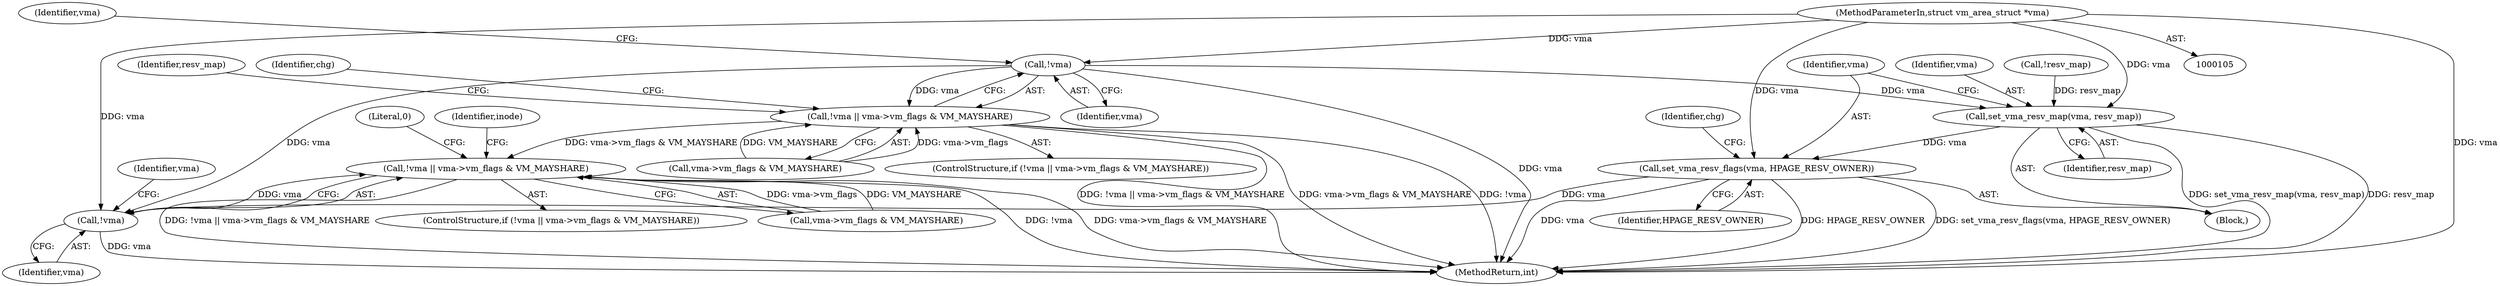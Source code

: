 digraph "0_linux_90481622d75715bfcb68501280a917dbfe516029_6@pointer" {
"1000127" [label="(Call,!vma)"];
"1000109" [label="(MethodParameterIn,struct vm_area_struct *vma)"];
"1000126" [label="(Call,!vma || vma->vm_flags & VM_MAYSHARE)"];
"1000201" [label="(Call,!vma || vma->vm_flags & VM_MAYSHARE)"];
"1000162" [label="(Call,set_vma_resv_map(vma, resv_map))"];
"1000165" [label="(Call,set_vma_resv_flags(vma, HPAGE_RESV_OWNER))"];
"1000202" [label="(Call,!vma)"];
"1000127" [label="(Call,!vma)"];
"1000203" [label="(Identifier,vma)"];
"1000163" [label="(Identifier,vma)"];
"1000170" [label="(Identifier,chg)"];
"1000219" [label="(Literal,0)"];
"1000200" [label="(ControlStructure,if (!vma || vma->vm_flags & VM_MAYSHARE))"];
"1000131" [label="(Identifier,vma)"];
"1000126" [label="(Call,!vma || vma->vm_flags & VM_MAYSHARE)"];
"1000152" [label="(Call,!resv_map)"];
"1000162" [label="(Call,set_vma_resv_map(vma, resv_map))"];
"1000128" [label="(Identifier,vma)"];
"1000202" [label="(Call,!vma)"];
"1000149" [label="(Identifier,resv_map)"];
"1000109" [label="(MethodParameterIn,struct vm_area_struct *vma)"];
"1000129" [label="(Call,vma->vm_flags & VM_MAYSHARE)"];
"1000125" [label="(ControlStructure,if (!vma || vma->vm_flags & VM_MAYSHARE))"];
"1000146" [label="(Block,)"];
"1000213" [label="(Identifier,inode)"];
"1000220" [label="(MethodReturn,int)"];
"1000201" [label="(Call,!vma || vma->vm_flags & VM_MAYSHARE)"];
"1000166" [label="(Identifier,vma)"];
"1000135" [label="(Identifier,chg)"];
"1000165" [label="(Call,set_vma_resv_flags(vma, HPAGE_RESV_OWNER))"];
"1000204" [label="(Call,vma->vm_flags & VM_MAYSHARE)"];
"1000167" [label="(Identifier,HPAGE_RESV_OWNER)"];
"1000164" [label="(Identifier,resv_map)"];
"1000206" [label="(Identifier,vma)"];
"1000127" -> "1000126"  [label="AST: "];
"1000127" -> "1000128"  [label="CFG: "];
"1000128" -> "1000127"  [label="AST: "];
"1000131" -> "1000127"  [label="CFG: "];
"1000126" -> "1000127"  [label="CFG: "];
"1000127" -> "1000220"  [label="DDG: vma"];
"1000127" -> "1000126"  [label="DDG: vma"];
"1000109" -> "1000127"  [label="DDG: vma"];
"1000127" -> "1000162"  [label="DDG: vma"];
"1000127" -> "1000202"  [label="DDG: vma"];
"1000109" -> "1000105"  [label="AST: "];
"1000109" -> "1000220"  [label="DDG: vma"];
"1000109" -> "1000162"  [label="DDG: vma"];
"1000109" -> "1000165"  [label="DDG: vma"];
"1000109" -> "1000202"  [label="DDG: vma"];
"1000126" -> "1000125"  [label="AST: "];
"1000126" -> "1000129"  [label="CFG: "];
"1000129" -> "1000126"  [label="AST: "];
"1000135" -> "1000126"  [label="CFG: "];
"1000149" -> "1000126"  [label="CFG: "];
"1000126" -> "1000220"  [label="DDG: !vma || vma->vm_flags & VM_MAYSHARE"];
"1000126" -> "1000220"  [label="DDG: vma->vm_flags & VM_MAYSHARE"];
"1000126" -> "1000220"  [label="DDG: !vma"];
"1000129" -> "1000126"  [label="DDG: vma->vm_flags"];
"1000129" -> "1000126"  [label="DDG: VM_MAYSHARE"];
"1000126" -> "1000201"  [label="DDG: vma->vm_flags & VM_MAYSHARE"];
"1000201" -> "1000200"  [label="AST: "];
"1000201" -> "1000202"  [label="CFG: "];
"1000201" -> "1000204"  [label="CFG: "];
"1000202" -> "1000201"  [label="AST: "];
"1000204" -> "1000201"  [label="AST: "];
"1000213" -> "1000201"  [label="CFG: "];
"1000219" -> "1000201"  [label="CFG: "];
"1000201" -> "1000220"  [label="DDG: !vma || vma->vm_flags & VM_MAYSHARE"];
"1000201" -> "1000220"  [label="DDG: !vma"];
"1000201" -> "1000220"  [label="DDG: vma->vm_flags & VM_MAYSHARE"];
"1000202" -> "1000201"  [label="DDG: vma"];
"1000204" -> "1000201"  [label="DDG: vma->vm_flags"];
"1000204" -> "1000201"  [label="DDG: VM_MAYSHARE"];
"1000162" -> "1000146"  [label="AST: "];
"1000162" -> "1000164"  [label="CFG: "];
"1000163" -> "1000162"  [label="AST: "];
"1000164" -> "1000162"  [label="AST: "];
"1000166" -> "1000162"  [label="CFG: "];
"1000162" -> "1000220"  [label="DDG: set_vma_resv_map(vma, resv_map)"];
"1000162" -> "1000220"  [label="DDG: resv_map"];
"1000152" -> "1000162"  [label="DDG: resv_map"];
"1000162" -> "1000165"  [label="DDG: vma"];
"1000165" -> "1000146"  [label="AST: "];
"1000165" -> "1000167"  [label="CFG: "];
"1000166" -> "1000165"  [label="AST: "];
"1000167" -> "1000165"  [label="AST: "];
"1000170" -> "1000165"  [label="CFG: "];
"1000165" -> "1000220"  [label="DDG: vma"];
"1000165" -> "1000220"  [label="DDG: HPAGE_RESV_OWNER"];
"1000165" -> "1000220"  [label="DDG: set_vma_resv_flags(vma, HPAGE_RESV_OWNER)"];
"1000165" -> "1000202"  [label="DDG: vma"];
"1000202" -> "1000203"  [label="CFG: "];
"1000203" -> "1000202"  [label="AST: "];
"1000206" -> "1000202"  [label="CFG: "];
"1000202" -> "1000220"  [label="DDG: vma"];
}
